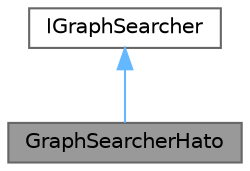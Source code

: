 digraph "GraphSearcherHato"
{
 // LATEX_PDF_SIZE
  bgcolor="transparent";
  edge [fontname=Helvetica,fontsize=10,labelfontname=Helvetica,labelfontsize=10];
  node [fontname=Helvetica,fontsize=10,shape=box,height=0.2,width=0.4];
  Node1 [id="Node000001",label="GraphSearcherHato",height=0.2,width=0.4,color="gray40", fillcolor="grey60", style="filled", fontcolor="black",tooltip="波東先輩の手法で，グラフ探索を行うクラス．"];
  Node2 -> Node1 [id="edge1_Node000001_Node000002",dir="back",color="steelblue1",style="solid",tooltip=" "];
  Node2 [id="Node000002",label="IGraphSearcher",height=0.2,width=0.4,color="gray40", fillcolor="white", style="filled",URL="$class_i_graph_searcher.html",tooltip="グラフ探索を行うインターフェース．実体は作成できないのでこれを継承してたクラスを使うこと．"];
}

